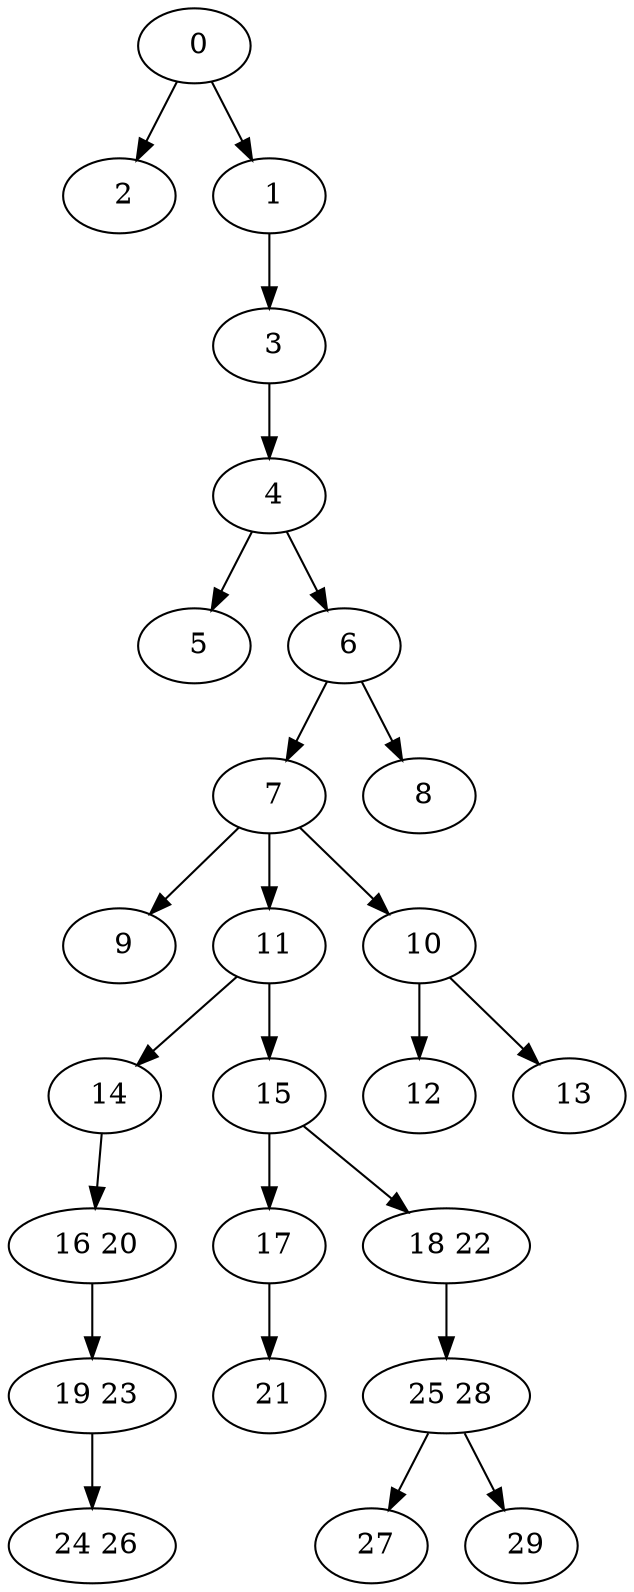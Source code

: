digraph mytree {
" 0" -> " 2";
" 0" -> " 1";
" 2";
" 1" -> " 3";
" 3" -> " 4";
" 4" -> " 5";
" 4" -> " 6";
" 5";
" 6" -> " 7";
" 6" -> " 8";
" 7" -> " 9";
" 7" -> " 11";
" 7" -> " 10";
" 8";
" 14" -> " 16 20";
" 9";
" 11" -> " 14";
" 11" -> " 15";
" 10" -> " 12";
" 10" -> " 13";
" 12";
" 15" -> " 17";
" 15" -> " 18 22";
" 16 20" -> " 19 23";
" 17" -> " 21";
" 25 28" -> " 27";
" 25 28" -> " 29";
" 18 22" -> " 25 28";
" 21";
" 19 23" -> " 24 26";
" 24 26";
" 27";
" 29";
" 13";
}
